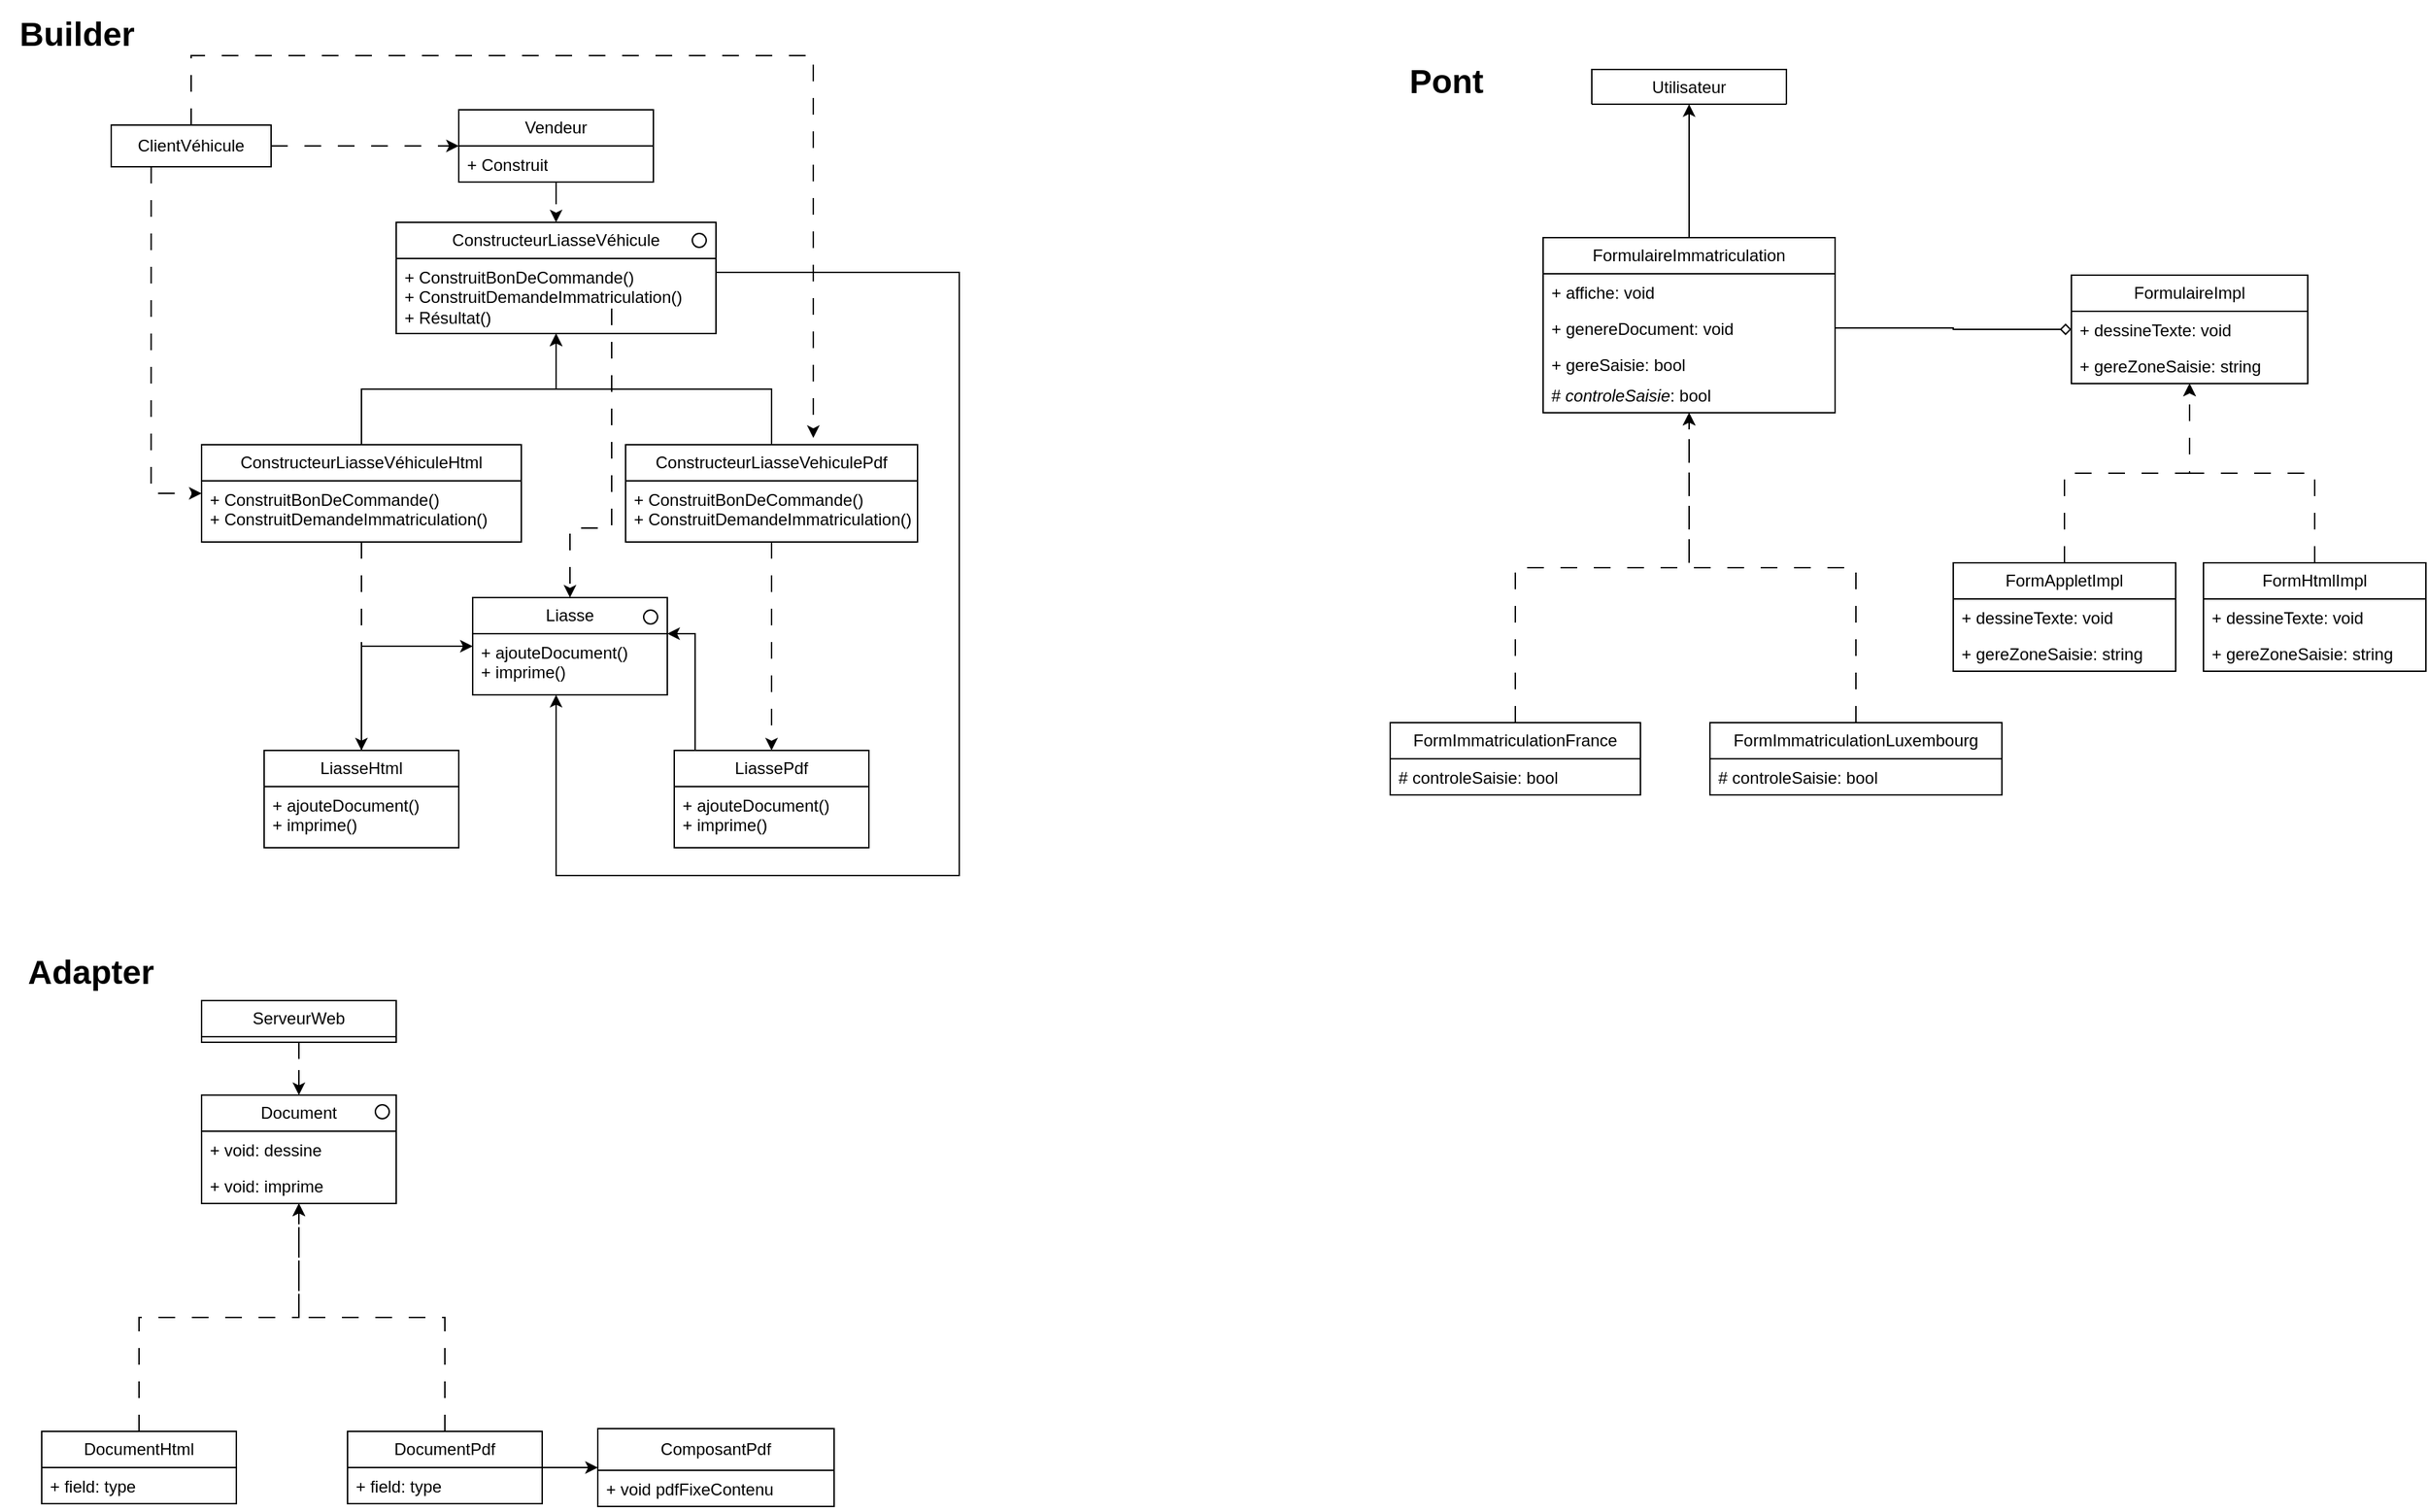 <mxfile version="22.1.4" type="device">
  <diagram name="Page-1" id="VkfnlF7qGmTDGDxlfwNi">
    <mxGraphModel dx="1235" dy="779" grid="1" gridSize="10" guides="1" tooltips="1" connect="1" arrows="1" fold="1" page="1" pageScale="1" pageWidth="1169" pageHeight="1654" background="none" math="0" shadow="0">
      <root>
        <mxCell id="0" />
        <mxCell id="1" parent="0" />
        <mxCell id="WMn6grZ0DW30NmEa86e4-182" style="edgeStyle=orthogonalEdgeStyle;rounded=0;orthogonalLoop=1;jettySize=auto;html=1;exitX=0.5;exitY=0;exitDx=0;exitDy=0;entryX=0.643;entryY=-0.069;entryDx=0;entryDy=0;entryPerimeter=0;dashed=1;dashPattern=12 12;" edge="1" parent="1" source="WMn6grZ0DW30NmEa86e4-6" target="WMn6grZ0DW30NmEa86e4-174">
          <mxGeometry relative="1" as="geometry">
            <mxPoint x="560" y="30" as="targetPoint" />
            <Array as="points">
              <mxPoint x="138" y="40" />
              <mxPoint x="585" y="40" />
            </Array>
          </mxGeometry>
        </mxCell>
        <mxCell id="WMn6grZ0DW30NmEa86e4-183" style="edgeStyle=orthogonalEdgeStyle;rounded=0;orthogonalLoop=1;jettySize=auto;html=1;exitX=0.25;exitY=1;exitDx=0;exitDy=0;entryX=0;entryY=0.5;entryDx=0;entryDy=0;dashed=1;dashPattern=12 12;" edge="1" parent="1" source="WMn6grZ0DW30NmEa86e4-6" target="WMn6grZ0DW30NmEa86e4-172">
          <mxGeometry relative="1" as="geometry" />
        </mxCell>
        <mxCell id="WMn6grZ0DW30NmEa86e4-195" style="edgeStyle=orthogonalEdgeStyle;rounded=0;orthogonalLoop=1;jettySize=auto;html=1;entryX=0;entryY=0.5;entryDx=0;entryDy=0;dashed=1;dashPattern=12 12;" edge="1" parent="1" source="WMn6grZ0DW30NmEa86e4-6" target="WMn6grZ0DW30NmEa86e4-168">
          <mxGeometry relative="1" as="geometry" />
        </mxCell>
        <mxCell id="WMn6grZ0DW30NmEa86e4-6" value="ClientVéhicule" style="html=1;whiteSpace=wrap;" vertex="1" parent="1">
          <mxGeometry x="80" y="90" width="115" height="30" as="geometry" />
        </mxCell>
        <mxCell id="WMn6grZ0DW30NmEa86e4-184" style="edgeStyle=orthogonalEdgeStyle;rounded=0;orthogonalLoop=1;jettySize=auto;html=1;entryX=0.5;entryY=0;entryDx=0;entryDy=0;dashed=1;dashPattern=12 12;" edge="1" parent="1" source="WMn6grZ0DW30NmEa86e4-168" target="WMn6grZ0DW30NmEa86e4-170">
          <mxGeometry relative="1" as="geometry" />
        </mxCell>
        <mxCell id="WMn6grZ0DW30NmEa86e4-168" value="Vendeur&lt;br&gt;" style="swimlane;fontStyle=0;childLayout=stackLayout;horizontal=1;startSize=26;fillColor=none;horizontalStack=0;resizeParent=1;resizeParentMax=0;resizeLast=0;collapsible=1;marginBottom=0;whiteSpace=wrap;html=1;" vertex="1" parent="1">
          <mxGeometry x="330" y="79" width="140" height="52" as="geometry" />
        </mxCell>
        <mxCell id="WMn6grZ0DW30NmEa86e4-169" value="+ Construit" style="text;strokeColor=none;fillColor=none;align=left;verticalAlign=top;spacingLeft=4;spacingRight=4;overflow=hidden;rotatable=0;points=[[0,0.5],[1,0.5]];portConstraint=eastwest;whiteSpace=wrap;html=1;" vertex="1" parent="WMn6grZ0DW30NmEa86e4-168">
          <mxGeometry y="26" width="140" height="26" as="geometry" />
        </mxCell>
        <mxCell id="WMn6grZ0DW30NmEa86e4-192" style="edgeStyle=orthogonalEdgeStyle;rounded=0;orthogonalLoop=1;jettySize=auto;html=1;" edge="1" parent="1" source="WMn6grZ0DW30NmEa86e4-170" target="WMn6grZ0DW30NmEa86e4-176">
          <mxGeometry relative="1" as="geometry">
            <mxPoint x="400" y="630" as="targetPoint" />
            <Array as="points">
              <mxPoint x="690" y="196" />
              <mxPoint x="690" y="630" />
              <mxPoint x="400" y="630" />
            </Array>
          </mxGeometry>
        </mxCell>
        <mxCell id="WMn6grZ0DW30NmEa86e4-170" value="ConstructeurLiasseVéhicule&lt;br&gt;" style="swimlane;fontStyle=0;childLayout=stackLayout;horizontal=1;startSize=26;fillColor=none;horizontalStack=0;resizeParent=1;resizeParentMax=0;resizeLast=0;collapsible=1;marginBottom=0;whiteSpace=wrap;html=1;" vertex="1" parent="1">
          <mxGeometry x="285" y="160" width="230" height="80" as="geometry" />
        </mxCell>
        <mxCell id="WMn6grZ0DW30NmEa86e4-171" value="+ ConstruitBonDeCommande()&lt;br&gt;+ ConstruitDemandeImmatriculation()&lt;br&gt;+ Résultat()" style="text;strokeColor=none;fillColor=none;align=left;verticalAlign=top;spacingLeft=4;spacingRight=4;overflow=hidden;rotatable=0;points=[[0,0.5],[1,0.5]];portConstraint=eastwest;whiteSpace=wrap;html=1;" vertex="1" parent="WMn6grZ0DW30NmEa86e4-170">
          <mxGeometry y="26" width="230" height="54" as="geometry" />
        </mxCell>
        <mxCell id="WMn6grZ0DW30NmEa86e4-185" style="edgeStyle=orthogonalEdgeStyle;rounded=0;orthogonalLoop=1;jettySize=auto;html=1;" edge="1" parent="1" source="WMn6grZ0DW30NmEa86e4-172" target="WMn6grZ0DW30NmEa86e4-170">
          <mxGeometry relative="1" as="geometry" />
        </mxCell>
        <mxCell id="WMn6grZ0DW30NmEa86e4-189" style="edgeStyle=orthogonalEdgeStyle;rounded=0;orthogonalLoop=1;jettySize=auto;html=1;entryX=0.5;entryY=0;entryDx=0;entryDy=0;dashed=1;dashPattern=12 12;" edge="1" parent="1" source="WMn6grZ0DW30NmEa86e4-172" target="WMn6grZ0DW30NmEa86e4-178">
          <mxGeometry relative="1" as="geometry" />
        </mxCell>
        <mxCell id="WMn6grZ0DW30NmEa86e4-172" value="ConstructeurLiasseVéhiculeHtml" style="swimlane;fontStyle=0;childLayout=stackLayout;horizontal=1;startSize=26;fillColor=none;horizontalStack=0;resizeParent=1;resizeParentMax=0;resizeLast=0;collapsible=1;marginBottom=0;whiteSpace=wrap;html=1;" vertex="1" parent="1">
          <mxGeometry x="145" y="320" width="230" height="70" as="geometry" />
        </mxCell>
        <mxCell id="WMn6grZ0DW30NmEa86e4-173" value="+ ConstruitBonDeCommande()&lt;br style=&quot;border-color: var(--border-color);&quot;&gt;+ ConstruitDemandeImmatriculation()" style="text;strokeColor=none;fillColor=none;align=left;verticalAlign=top;spacingLeft=4;spacingRight=4;overflow=hidden;rotatable=0;points=[[0,0.5],[1,0.5]];portConstraint=eastwest;whiteSpace=wrap;html=1;" vertex="1" parent="WMn6grZ0DW30NmEa86e4-172">
          <mxGeometry y="26" width="230" height="44" as="geometry" />
        </mxCell>
        <mxCell id="WMn6grZ0DW30NmEa86e4-186" style="edgeStyle=orthogonalEdgeStyle;rounded=0;orthogonalLoop=1;jettySize=auto;html=1;exitX=0.5;exitY=0;exitDx=0;exitDy=0;" edge="1" parent="1" source="WMn6grZ0DW30NmEa86e4-174" target="WMn6grZ0DW30NmEa86e4-170">
          <mxGeometry relative="1" as="geometry" />
        </mxCell>
        <mxCell id="WMn6grZ0DW30NmEa86e4-188" style="edgeStyle=orthogonalEdgeStyle;rounded=0;orthogonalLoop=1;jettySize=auto;html=1;entryX=0.5;entryY=0;entryDx=0;entryDy=0;dashed=1;dashPattern=12 12;" edge="1" parent="1" source="WMn6grZ0DW30NmEa86e4-174" target="WMn6grZ0DW30NmEa86e4-180">
          <mxGeometry relative="1" as="geometry" />
        </mxCell>
        <mxCell id="WMn6grZ0DW30NmEa86e4-174" value="ConstructeurLiasseVehiculePdf" style="swimlane;fontStyle=0;childLayout=stackLayout;horizontal=1;startSize=26;fillColor=none;horizontalStack=0;resizeParent=1;resizeParentMax=0;resizeLast=0;collapsible=1;marginBottom=0;whiteSpace=wrap;html=1;" vertex="1" parent="1">
          <mxGeometry x="450" y="320" width="210" height="70" as="geometry" />
        </mxCell>
        <mxCell id="WMn6grZ0DW30NmEa86e4-175" value="+ ConstruitBonDeCommande()&lt;br style=&quot;border-color: var(--border-color);&quot;&gt;+ ConstruitDemandeImmatriculation()" style="text;strokeColor=none;fillColor=none;align=left;verticalAlign=top;spacingLeft=4;spacingRight=4;overflow=hidden;rotatable=0;points=[[0,0.5],[1,0.5]];portConstraint=eastwest;whiteSpace=wrap;html=1;" vertex="1" parent="WMn6grZ0DW30NmEa86e4-174">
          <mxGeometry y="26" width="210" height="44" as="geometry" />
        </mxCell>
        <mxCell id="WMn6grZ0DW30NmEa86e4-176" value="Liasse" style="swimlane;fontStyle=0;childLayout=stackLayout;horizontal=1;startSize=26;fillColor=none;horizontalStack=0;resizeParent=1;resizeParentMax=0;resizeLast=0;collapsible=1;marginBottom=0;whiteSpace=wrap;html=1;" vertex="1" parent="1">
          <mxGeometry x="340" y="430" width="140" height="70" as="geometry" />
        </mxCell>
        <mxCell id="WMn6grZ0DW30NmEa86e4-177" value="+ ajouteDocument()&lt;br style=&quot;border-color: var(--border-color);&quot;&gt;+ imprime()" style="text;strokeColor=none;fillColor=none;align=left;verticalAlign=top;spacingLeft=4;spacingRight=4;overflow=hidden;rotatable=0;points=[[0,0.5],[1,0.5]];portConstraint=eastwest;whiteSpace=wrap;html=1;" vertex="1" parent="WMn6grZ0DW30NmEa86e4-176">
          <mxGeometry y="26" width="140" height="44" as="geometry" />
        </mxCell>
        <mxCell id="WMn6grZ0DW30NmEa86e4-194" style="edgeStyle=orthogonalEdgeStyle;rounded=0;orthogonalLoop=1;jettySize=auto;html=1;" edge="1" parent="1" source="WMn6grZ0DW30NmEa86e4-178" target="WMn6grZ0DW30NmEa86e4-176">
          <mxGeometry relative="1" as="geometry">
            <Array as="points">
              <mxPoint x="260" y="465" />
            </Array>
          </mxGeometry>
        </mxCell>
        <mxCell id="WMn6grZ0DW30NmEa86e4-178" value="LiasseHtml" style="swimlane;fontStyle=0;childLayout=stackLayout;horizontal=1;startSize=26;fillColor=none;horizontalStack=0;resizeParent=1;resizeParentMax=0;resizeLast=0;collapsible=1;marginBottom=0;whiteSpace=wrap;html=1;" vertex="1" parent="1">
          <mxGeometry x="190" y="540" width="140" height="70" as="geometry" />
        </mxCell>
        <mxCell id="WMn6grZ0DW30NmEa86e4-179" value="+ ajouteDocument()&lt;br&gt;+ imprime()" style="text;strokeColor=none;fillColor=none;align=left;verticalAlign=top;spacingLeft=4;spacingRight=4;overflow=hidden;rotatable=0;points=[[0,0.5],[1,0.5]];portConstraint=eastwest;whiteSpace=wrap;html=1;" vertex="1" parent="WMn6grZ0DW30NmEa86e4-178">
          <mxGeometry y="26" width="140" height="44" as="geometry" />
        </mxCell>
        <mxCell id="WMn6grZ0DW30NmEa86e4-190" style="edgeStyle=orthogonalEdgeStyle;rounded=0;orthogonalLoop=1;jettySize=auto;html=1;" edge="1" parent="1" source="WMn6grZ0DW30NmEa86e4-180" target="WMn6grZ0DW30NmEa86e4-176">
          <mxGeometry relative="1" as="geometry">
            <Array as="points">
              <mxPoint x="500" y="456" />
            </Array>
          </mxGeometry>
        </mxCell>
        <mxCell id="WMn6grZ0DW30NmEa86e4-180" value="LiassePdf" style="swimlane;fontStyle=0;childLayout=stackLayout;horizontal=1;startSize=26;fillColor=none;horizontalStack=0;resizeParent=1;resizeParentMax=0;resizeLast=0;collapsible=1;marginBottom=0;whiteSpace=wrap;html=1;" vertex="1" parent="1">
          <mxGeometry x="485" y="540" width="140" height="70" as="geometry" />
        </mxCell>
        <mxCell id="WMn6grZ0DW30NmEa86e4-181" value="+ ajouteDocument()&lt;br style=&quot;border-color: var(--border-color);&quot;&gt;+ imprime()" style="text;strokeColor=none;fillColor=none;align=left;verticalAlign=top;spacingLeft=4;spacingRight=4;overflow=hidden;rotatable=0;points=[[0,0.5],[1,0.5]];portConstraint=eastwest;whiteSpace=wrap;html=1;" vertex="1" parent="WMn6grZ0DW30NmEa86e4-180">
          <mxGeometry y="26" width="140" height="44" as="geometry" />
        </mxCell>
        <mxCell id="WMn6grZ0DW30NmEa86e4-187" style="edgeStyle=orthogonalEdgeStyle;rounded=0;orthogonalLoop=1;jettySize=auto;html=1;entryX=0.5;entryY=0;entryDx=0;entryDy=0;dashed=1;dashPattern=12 12;" edge="1" parent="1">
          <mxGeometry relative="1" as="geometry">
            <mxPoint x="440" y="222" as="sourcePoint" />
            <mxPoint x="410" y="430" as="targetPoint" />
            <Array as="points">
              <mxPoint x="440" y="380" />
              <mxPoint x="410" y="380" />
            </Array>
          </mxGeometry>
        </mxCell>
        <mxCell id="WMn6grZ0DW30NmEa86e4-197" value="" style="ellipse;whiteSpace=wrap;html=1;aspect=fixed;" vertex="1" parent="1">
          <mxGeometry x="498" y="168" width="10" height="10" as="geometry" />
        </mxCell>
        <mxCell id="WMn6grZ0DW30NmEa86e4-198" value="" style="ellipse;whiteSpace=wrap;html=1;aspect=fixed;" vertex="1" parent="1">
          <mxGeometry x="463" y="439" width="10" height="10" as="geometry" />
        </mxCell>
        <mxCell id="WMn6grZ0DW30NmEa86e4-200" value="Builder" style="text;strokeColor=none;fillColor=none;html=1;fontSize=24;fontStyle=1;verticalAlign=middle;align=center;" vertex="1" parent="1">
          <mxGeometry width="110" height="50" as="geometry" />
        </mxCell>
        <mxCell id="WMn6grZ0DW30NmEa86e4-201" value="Adapter" style="text;strokeColor=none;fillColor=none;html=1;fontSize=24;fontStyle=1;verticalAlign=middle;align=center;" vertex="1" parent="1">
          <mxGeometry y="680" width="130" height="40" as="geometry" />
        </mxCell>
        <mxCell id="WMn6grZ0DW30NmEa86e4-226" style="edgeStyle=orthogonalEdgeStyle;rounded=0;orthogonalLoop=1;jettySize=auto;html=1;dashed=1;dashPattern=12 12;" edge="1" parent="1" source="WMn6grZ0DW30NmEa86e4-202" target="WMn6grZ0DW30NmEa86e4-206">
          <mxGeometry relative="1" as="geometry" />
        </mxCell>
        <mxCell id="WMn6grZ0DW30NmEa86e4-202" value="ServeurWeb" style="swimlane;fontStyle=0;childLayout=stackLayout;horizontal=1;startSize=26;fillColor=none;horizontalStack=0;resizeParent=1;resizeParentMax=0;resizeLast=0;collapsible=1;marginBottom=0;whiteSpace=wrap;html=1;" vertex="1" parent="1">
          <mxGeometry x="145" y="720" width="140" height="30" as="geometry" />
        </mxCell>
        <mxCell id="WMn6grZ0DW30NmEa86e4-206" value="Document" style="swimlane;fontStyle=0;childLayout=stackLayout;horizontal=1;startSize=26;fillColor=none;horizontalStack=0;resizeParent=1;resizeParentMax=0;resizeLast=0;collapsible=1;marginBottom=0;whiteSpace=wrap;html=1;" vertex="1" parent="1">
          <mxGeometry x="145" y="788" width="140" height="78" as="geometry" />
        </mxCell>
        <mxCell id="WMn6grZ0DW30NmEa86e4-207" value="+ void: dessine" style="text;strokeColor=none;fillColor=none;align=left;verticalAlign=top;spacingLeft=4;spacingRight=4;overflow=hidden;rotatable=0;points=[[0,0.5],[1,0.5]];portConstraint=eastwest;whiteSpace=wrap;html=1;" vertex="1" parent="WMn6grZ0DW30NmEa86e4-206">
          <mxGeometry y="26" width="140" height="26" as="geometry" />
        </mxCell>
        <mxCell id="WMn6grZ0DW30NmEa86e4-208" value="+ void: imprime" style="text;strokeColor=none;fillColor=none;align=left;verticalAlign=top;spacingLeft=4;spacingRight=4;overflow=hidden;rotatable=0;points=[[0,0.5],[1,0.5]];portConstraint=eastwest;whiteSpace=wrap;html=1;" vertex="1" parent="WMn6grZ0DW30NmEa86e4-206">
          <mxGeometry y="52" width="140" height="26" as="geometry" />
        </mxCell>
        <mxCell id="WMn6grZ0DW30NmEa86e4-210" value="ComposantPdf" style="swimlane;fontStyle=0;childLayout=stackLayout;horizontal=1;startSize=30;fillColor=none;horizontalStack=0;resizeParent=1;resizeParentMax=0;resizeLast=0;collapsible=1;marginBottom=0;whiteSpace=wrap;html=1;" vertex="1" parent="1">
          <mxGeometry x="430" y="1028" width="170" height="56" as="geometry" />
        </mxCell>
        <mxCell id="WMn6grZ0DW30NmEa86e4-212" value="+&amp;nbsp;void pdfFixeContenu" style="text;strokeColor=none;fillColor=none;align=left;verticalAlign=top;spacingLeft=4;spacingRight=4;overflow=hidden;rotatable=0;points=[[0,0.5],[1,0.5]];portConstraint=eastwest;whiteSpace=wrap;html=1;" vertex="1" parent="WMn6grZ0DW30NmEa86e4-210">
          <mxGeometry y="30" width="170" height="26" as="geometry" />
        </mxCell>
        <mxCell id="WMn6grZ0DW30NmEa86e4-224" style="edgeStyle=orthogonalEdgeStyle;rounded=0;orthogonalLoop=1;jettySize=auto;html=1;dashed=1;dashPattern=12 12;" edge="1" parent="1" source="WMn6grZ0DW30NmEa86e4-214" target="WMn6grZ0DW30NmEa86e4-206">
          <mxGeometry relative="1" as="geometry" />
        </mxCell>
        <mxCell id="WMn6grZ0DW30NmEa86e4-214" value="DocumentHtml" style="swimlane;fontStyle=0;childLayout=stackLayout;horizontal=1;startSize=26;fillColor=none;horizontalStack=0;resizeParent=1;resizeParentMax=0;resizeLast=0;collapsible=1;marginBottom=0;whiteSpace=wrap;html=1;" vertex="1" parent="1">
          <mxGeometry x="30" y="1030" width="140" height="52" as="geometry" />
        </mxCell>
        <mxCell id="WMn6grZ0DW30NmEa86e4-215" value="+ field: type" style="text;strokeColor=none;fillColor=none;align=left;verticalAlign=top;spacingLeft=4;spacingRight=4;overflow=hidden;rotatable=0;points=[[0,0.5],[1,0.5]];portConstraint=eastwest;whiteSpace=wrap;html=1;" vertex="1" parent="WMn6grZ0DW30NmEa86e4-214">
          <mxGeometry y="26" width="140" height="26" as="geometry" />
        </mxCell>
        <mxCell id="WMn6grZ0DW30NmEa86e4-223" style="edgeStyle=orthogonalEdgeStyle;rounded=0;orthogonalLoop=1;jettySize=auto;html=1;exitX=0.5;exitY=0;exitDx=0;exitDy=0;dashed=1;dashPattern=12 12;" edge="1" parent="1" source="WMn6grZ0DW30NmEa86e4-218" target="WMn6grZ0DW30NmEa86e4-206">
          <mxGeometry relative="1" as="geometry" />
        </mxCell>
        <mxCell id="WMn6grZ0DW30NmEa86e4-229" style="edgeStyle=orthogonalEdgeStyle;rounded=0;orthogonalLoop=1;jettySize=auto;html=1;exitX=1;exitY=0.5;exitDx=0;exitDy=0;" edge="1" parent="1" source="WMn6grZ0DW30NmEa86e4-218" target="WMn6grZ0DW30NmEa86e4-210">
          <mxGeometry relative="1" as="geometry" />
        </mxCell>
        <mxCell id="WMn6grZ0DW30NmEa86e4-218" value="DocumentPdf" style="swimlane;fontStyle=0;childLayout=stackLayout;horizontal=1;startSize=26;fillColor=none;horizontalStack=0;resizeParent=1;resizeParentMax=0;resizeLast=0;collapsible=1;marginBottom=0;whiteSpace=wrap;html=1;" vertex="1" parent="1">
          <mxGeometry x="250" y="1030" width="140" height="52" as="geometry" />
        </mxCell>
        <mxCell id="WMn6grZ0DW30NmEa86e4-219" value="+ field: type" style="text;strokeColor=none;fillColor=none;align=left;verticalAlign=top;spacingLeft=4;spacingRight=4;overflow=hidden;rotatable=0;points=[[0,0.5],[1,0.5]];portConstraint=eastwest;whiteSpace=wrap;html=1;" vertex="1" parent="WMn6grZ0DW30NmEa86e4-218">
          <mxGeometry y="26" width="140" height="26" as="geometry" />
        </mxCell>
        <mxCell id="WMn6grZ0DW30NmEa86e4-228" value="" style="ellipse;whiteSpace=wrap;html=1;aspect=fixed;" vertex="1" parent="1">
          <mxGeometry x="270" y="795" width="10" height="10" as="geometry" />
        </mxCell>
        <mxCell id="WMn6grZ0DW30NmEa86e4-230" value="Pont" style="text;strokeColor=none;fillColor=none;html=1;fontSize=24;fontStyle=1;verticalAlign=middle;align=center;" vertex="1" parent="1">
          <mxGeometry x="1000" y="39" width="80" height="40" as="geometry" />
        </mxCell>
        <mxCell id="WMn6grZ0DW30NmEa86e4-231" value="Utilisateur" style="swimlane;fontStyle=0;childLayout=stackLayout;horizontal=1;startSize=26;fillColor=none;horizontalStack=0;resizeParent=1;resizeParentMax=0;resizeLast=0;collapsible=1;marginBottom=0;whiteSpace=wrap;html=1;" vertex="1" parent="1">
          <mxGeometry x="1145" y="50" width="140" height="25" as="geometry" />
        </mxCell>
        <mxCell id="WMn6grZ0DW30NmEa86e4-271" style="edgeStyle=orthogonalEdgeStyle;rounded=0;orthogonalLoop=1;jettySize=auto;html=1;dashed=1;dashPattern=12 12;" edge="1" parent="1" source="WMn6grZ0DW30NmEa86e4-235" target="WMn6grZ0DW30NmEa86e4-248">
          <mxGeometry relative="1" as="geometry" />
        </mxCell>
        <mxCell id="WMn6grZ0DW30NmEa86e4-235" value="FormImmatriculationFrance" style="swimlane;fontStyle=0;childLayout=stackLayout;horizontal=1;startSize=26;fillColor=none;horizontalStack=0;resizeParent=1;resizeParentMax=0;resizeLast=0;collapsible=1;marginBottom=0;whiteSpace=wrap;html=1;" vertex="1" parent="1">
          <mxGeometry x="1000" y="520" width="180" height="52" as="geometry" />
        </mxCell>
        <mxCell id="WMn6grZ0DW30NmEa86e4-236" value="# controleSaisie: bool" style="text;strokeColor=none;fillColor=none;align=left;verticalAlign=top;spacingLeft=4;spacingRight=4;overflow=hidden;rotatable=0;points=[[0,0.5],[1,0.5]];portConstraint=eastwest;whiteSpace=wrap;html=1;" vertex="1" parent="WMn6grZ0DW30NmEa86e4-235">
          <mxGeometry y="26" width="180" height="26" as="geometry" />
        </mxCell>
        <mxCell id="WMn6grZ0DW30NmEa86e4-257" style="edgeStyle=orthogonalEdgeStyle;rounded=0;orthogonalLoop=1;jettySize=auto;html=1;dashed=1;dashPattern=12 12;" edge="1" parent="1" source="WMn6grZ0DW30NmEa86e4-239" target="WMn6grZ0DW30NmEa86e4-252">
          <mxGeometry relative="1" as="geometry" />
        </mxCell>
        <mxCell id="WMn6grZ0DW30NmEa86e4-239" value="FormHtmlImpl" style="swimlane;fontStyle=0;childLayout=stackLayout;horizontal=1;startSize=26;fillColor=none;horizontalStack=0;resizeParent=1;resizeParentMax=0;resizeLast=0;collapsible=1;marginBottom=0;whiteSpace=wrap;html=1;" vertex="1" parent="1">
          <mxGeometry x="1585" y="405" width="160" height="78" as="geometry" />
        </mxCell>
        <mxCell id="WMn6grZ0DW30NmEa86e4-240" value="+ dessineTexte: void" style="text;strokeColor=none;fillColor=none;align=left;verticalAlign=top;spacingLeft=4;spacingRight=4;overflow=hidden;rotatable=0;points=[[0,0.5],[1,0.5]];portConstraint=eastwest;whiteSpace=wrap;html=1;" vertex="1" parent="WMn6grZ0DW30NmEa86e4-239">
          <mxGeometry y="26" width="160" height="26" as="geometry" />
        </mxCell>
        <mxCell id="WMn6grZ0DW30NmEa86e4-241" value="+&amp;nbsp;gereZoneSaisie: string" style="text;strokeColor=none;fillColor=none;align=left;verticalAlign=top;spacingLeft=4;spacingRight=4;overflow=hidden;rotatable=0;points=[[0,0.5],[1,0.5]];portConstraint=eastwest;whiteSpace=wrap;html=1;" vertex="1" parent="WMn6grZ0DW30NmEa86e4-239">
          <mxGeometry y="52" width="160" height="26" as="geometry" />
        </mxCell>
        <mxCell id="WMn6grZ0DW30NmEa86e4-270" style="edgeStyle=orthogonalEdgeStyle;rounded=0;orthogonalLoop=1;jettySize=auto;html=1;dashed=1;dashPattern=12 12;" edge="1" parent="1" source="WMn6grZ0DW30NmEa86e4-242" target="WMn6grZ0DW30NmEa86e4-248">
          <mxGeometry relative="1" as="geometry" />
        </mxCell>
        <mxCell id="WMn6grZ0DW30NmEa86e4-242" value="FormImmatriculationLuxembourg" style="swimlane;fontStyle=0;childLayout=stackLayout;horizontal=1;startSize=26;fillColor=none;horizontalStack=0;resizeParent=1;resizeParentMax=0;resizeLast=0;collapsible=1;marginBottom=0;whiteSpace=wrap;html=1;" vertex="1" parent="1">
          <mxGeometry x="1230" y="520" width="210" height="52" as="geometry" />
        </mxCell>
        <mxCell id="WMn6grZ0DW30NmEa86e4-243" value="# controleSaisie&lt;span style=&quot;background-color: initial;&quot;&gt;: bool&lt;/span&gt;" style="text;strokeColor=none;fillColor=none;align=left;verticalAlign=top;spacingLeft=4;spacingRight=4;overflow=hidden;rotatable=0;points=[[0,0.5],[1,0.5]];portConstraint=eastwest;whiteSpace=wrap;html=1;" vertex="1" parent="WMn6grZ0DW30NmEa86e4-242">
          <mxGeometry y="26" width="210" height="26" as="geometry" />
        </mxCell>
        <mxCell id="WMn6grZ0DW30NmEa86e4-265" style="edgeStyle=orthogonalEdgeStyle;rounded=0;orthogonalLoop=1;jettySize=auto;html=1;dashed=1;dashPattern=12 12;" edge="1" parent="1" source="WMn6grZ0DW30NmEa86e4-245" target="WMn6grZ0DW30NmEa86e4-252">
          <mxGeometry relative="1" as="geometry" />
        </mxCell>
        <mxCell id="WMn6grZ0DW30NmEa86e4-245" value="FormAppletImpl" style="swimlane;fontStyle=0;childLayout=stackLayout;horizontal=1;startSize=26;fillColor=none;horizontalStack=0;resizeParent=1;resizeParentMax=0;resizeLast=0;collapsible=1;marginBottom=0;whiteSpace=wrap;html=1;" vertex="1" parent="1">
          <mxGeometry x="1405" y="405" width="160" height="78" as="geometry" />
        </mxCell>
        <mxCell id="WMn6grZ0DW30NmEa86e4-246" value="+ dessineTexte: void" style="text;strokeColor=none;fillColor=none;align=left;verticalAlign=top;spacingLeft=4;spacingRight=4;overflow=hidden;rotatable=0;points=[[0,0.5],[1,0.5]];portConstraint=eastwest;whiteSpace=wrap;html=1;" vertex="1" parent="WMn6grZ0DW30NmEa86e4-245">
          <mxGeometry y="26" width="160" height="26" as="geometry" />
        </mxCell>
        <mxCell id="WMn6grZ0DW30NmEa86e4-247" value="+&amp;nbsp;gereZoneSaisie: string" style="text;strokeColor=none;fillColor=none;align=left;verticalAlign=top;spacingLeft=4;spacingRight=4;overflow=hidden;rotatable=0;points=[[0,0.5],[1,0.5]];portConstraint=eastwest;whiteSpace=wrap;html=1;" vertex="1" parent="WMn6grZ0DW30NmEa86e4-245">
          <mxGeometry y="52" width="160" height="26" as="geometry" />
        </mxCell>
        <mxCell id="WMn6grZ0DW30NmEa86e4-261" style="edgeStyle=orthogonalEdgeStyle;rounded=0;orthogonalLoop=1;jettySize=auto;html=1;" edge="1" parent="1" source="WMn6grZ0DW30NmEa86e4-248" target="WMn6grZ0DW30NmEa86e4-231">
          <mxGeometry relative="1" as="geometry" />
        </mxCell>
        <mxCell id="WMn6grZ0DW30NmEa86e4-248" value="FormulaireImmatriculation" style="swimlane;fontStyle=0;childLayout=stackLayout;horizontal=1;startSize=26;fillColor=none;horizontalStack=0;resizeParent=1;resizeParentMax=0;resizeLast=0;collapsible=1;marginBottom=0;whiteSpace=wrap;html=1;" vertex="1" parent="1">
          <mxGeometry x="1110" y="171" width="210" height="126" as="geometry" />
        </mxCell>
        <mxCell id="WMn6grZ0DW30NmEa86e4-249" value="+&amp;nbsp;affiche&lt;span style=&quot;background-color: initial;&quot;&gt;: void&lt;/span&gt;" style="text;strokeColor=none;fillColor=none;align=left;verticalAlign=top;spacingLeft=4;spacingRight=4;overflow=hidden;rotatable=0;points=[[0,0.5],[1,0.5]];portConstraint=eastwest;whiteSpace=wrap;html=1;" vertex="1" parent="WMn6grZ0DW30NmEa86e4-248">
          <mxGeometry y="26" width="210" height="26" as="geometry" />
        </mxCell>
        <mxCell id="WMn6grZ0DW30NmEa86e4-250" value="+&amp;nbsp;genereDocument&lt;span style=&quot;background-color: initial;&quot;&gt;: void&lt;/span&gt;" style="text;strokeColor=none;fillColor=none;align=left;verticalAlign=top;spacingLeft=4;spacingRight=4;overflow=hidden;rotatable=0;points=[[0,0.5],[1,0.5]];portConstraint=eastwest;whiteSpace=wrap;html=1;" vertex="1" parent="WMn6grZ0DW30NmEa86e4-248">
          <mxGeometry y="52" width="210" height="26" as="geometry" />
        </mxCell>
        <mxCell id="WMn6grZ0DW30NmEa86e4-251" value="+&amp;nbsp;gereSaisie&lt;span style=&quot;background-color: initial;&quot;&gt;: bool&lt;/span&gt;" style="text;strokeColor=none;fillColor=none;align=left;verticalAlign=top;spacingLeft=4;spacingRight=4;overflow=hidden;rotatable=0;points=[[0,0.5],[1,0.5]];portConstraint=eastwest;whiteSpace=wrap;html=1;" vertex="1" parent="WMn6grZ0DW30NmEa86e4-248">
          <mxGeometry y="78" width="210" height="22" as="geometry" />
        </mxCell>
        <mxCell id="WMn6grZ0DW30NmEa86e4-266" value="# &lt;i&gt;controleSaisie&lt;/i&gt;&lt;span style=&quot;background-color: initial;&quot;&gt;: bool&lt;/span&gt;" style="text;strokeColor=none;fillColor=none;align=left;verticalAlign=top;spacingLeft=4;spacingRight=4;overflow=hidden;rotatable=0;points=[[0,0.5],[1,0.5]];portConstraint=eastwest;whiteSpace=wrap;html=1;" vertex="1" parent="WMn6grZ0DW30NmEa86e4-248">
          <mxGeometry y="100" width="210" height="26" as="geometry" />
        </mxCell>
        <mxCell id="WMn6grZ0DW30NmEa86e4-252" value="FormulaireImpl" style="swimlane;fontStyle=0;childLayout=stackLayout;horizontal=1;startSize=26;fillColor=none;horizontalStack=0;resizeParent=1;resizeParentMax=0;resizeLast=0;collapsible=1;marginBottom=0;whiteSpace=wrap;html=1;" vertex="1" parent="1">
          <mxGeometry x="1490" y="198" width="170" height="78" as="geometry" />
        </mxCell>
        <mxCell id="WMn6grZ0DW30NmEa86e4-254" value="+ dessineTexte: void" style="text;strokeColor=none;fillColor=none;align=left;verticalAlign=top;spacingLeft=4;spacingRight=4;overflow=hidden;rotatable=0;points=[[0,0.5],[1,0.5]];portConstraint=eastwest;whiteSpace=wrap;html=1;" vertex="1" parent="WMn6grZ0DW30NmEa86e4-252">
          <mxGeometry y="26" width="170" height="26" as="geometry" />
        </mxCell>
        <mxCell id="WMn6grZ0DW30NmEa86e4-255" value="+&amp;nbsp;gereZoneSaisie: string" style="text;strokeColor=none;fillColor=none;align=left;verticalAlign=top;spacingLeft=4;spacingRight=4;overflow=hidden;rotatable=0;points=[[0,0.5],[1,0.5]];portConstraint=eastwest;whiteSpace=wrap;html=1;" vertex="1" parent="WMn6grZ0DW30NmEa86e4-252">
          <mxGeometry y="52" width="170" height="26" as="geometry" />
        </mxCell>
        <mxCell id="WMn6grZ0DW30NmEa86e4-272" style="edgeStyle=orthogonalEdgeStyle;rounded=0;orthogonalLoop=1;jettySize=auto;html=1;endArrow=diamond;endFill=0;" edge="1" parent="1" source="WMn6grZ0DW30NmEa86e4-250" target="WMn6grZ0DW30NmEa86e4-252">
          <mxGeometry relative="1" as="geometry" />
        </mxCell>
      </root>
    </mxGraphModel>
  </diagram>
</mxfile>
